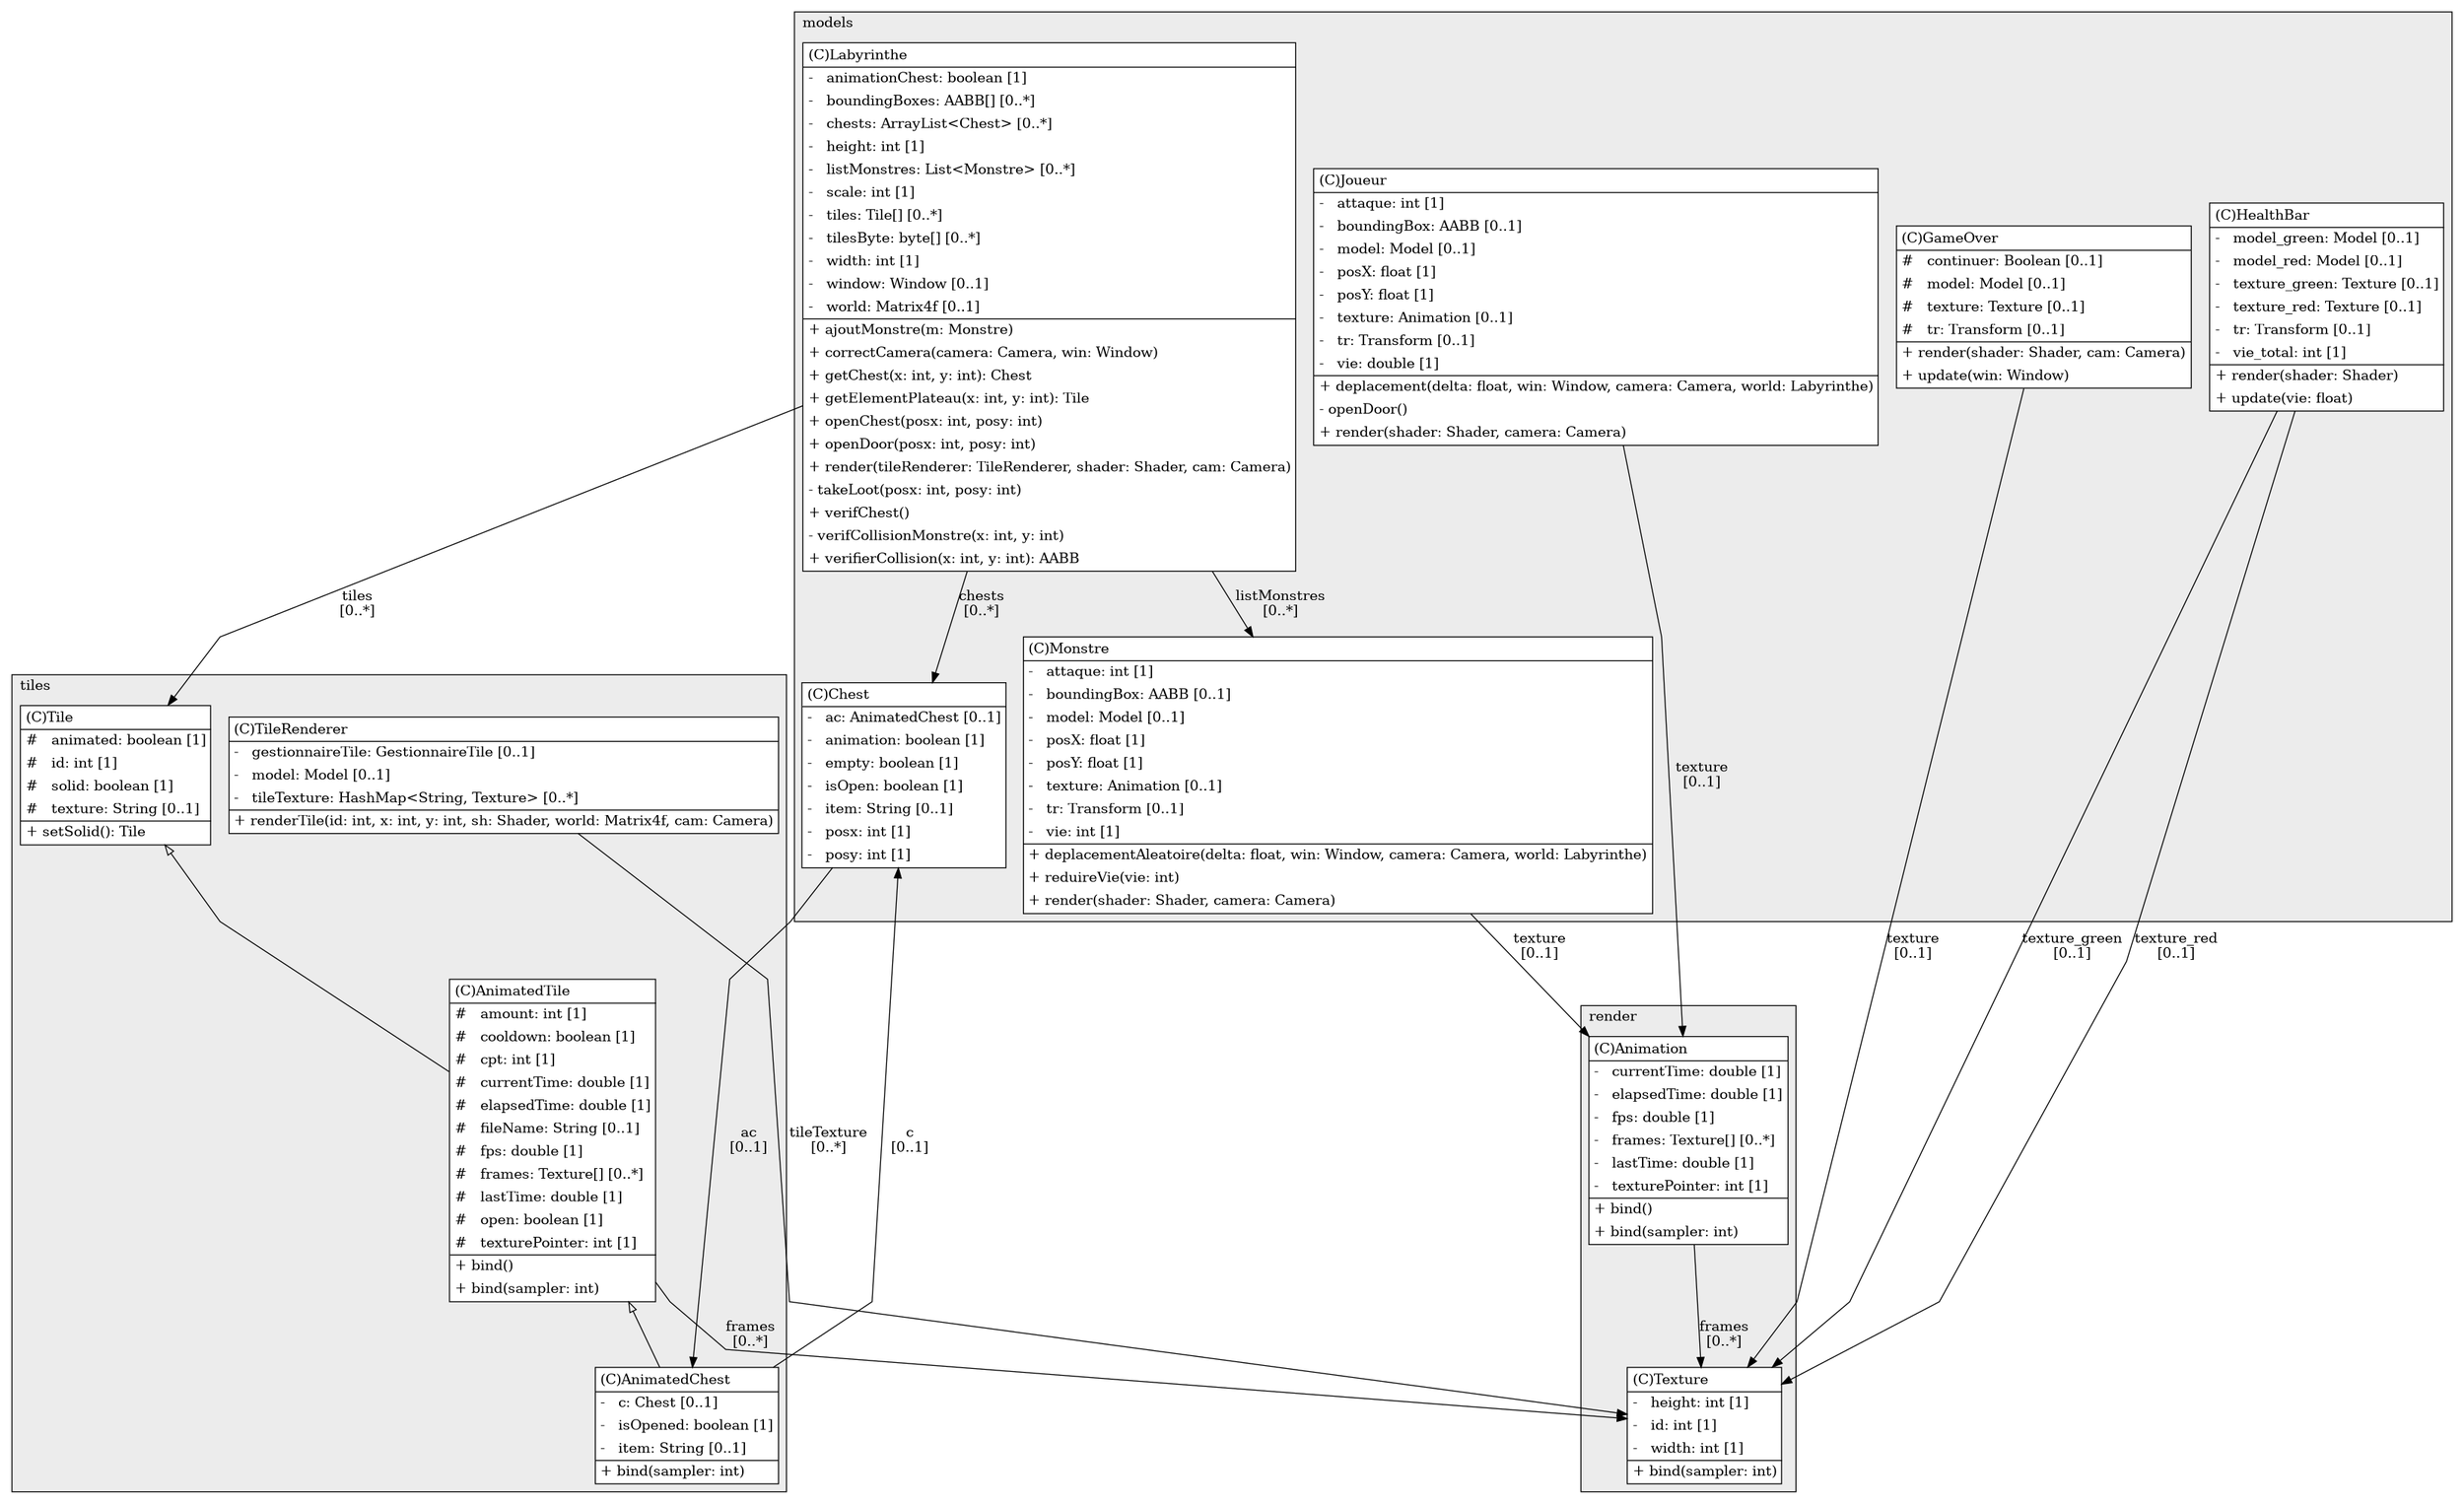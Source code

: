 @startuml

/' diagram meta data start
config=StructureConfiguration;
{
  "projectClassification": {
    "searchMode": "OpenProject", // OpenProject, AllProjects
    "includedProjects": "",
    "pathEndKeywords": "*.impl",
    "isClientPath": "",
    "isClientName": "",
    "isTestPath": "",
    "isTestName": "",
    "isMappingPath": "",
    "isMappingName": "",
    "isDataAccessPath": "",
    "isDataAccessName": "",
    "isDataStructurePath": "",
    "isDataStructureName": "",
    "isInterfaceStructuresPath": "",
    "isInterfaceStructuresName": "",
    "isEntryPointPath": "",
    "isEntryPointName": ""
  },
  "graphRestriction": {
    "classPackageExcludeFilter": "",
    "classPackageIncludeFilter": "",
    "classNameExcludeFilter": "",
    "classNameIncludeFilter": "",
    "methodNameExcludeFilter": "",
    "methodNameIncludeFilter": "",
    "removeByInheritance": "", // inheritance/annotation based filtering is done in a second step
    "removeByAnnotation": "",
    "removeByClassPackage": "", // cleanup the graph after inheritance/annotation based filtering is done
    "removeByClassName": "",
    "cutMappings": false,
    "cutEnum": true,
    "cutTests": true,
    "cutClient": true,
    "cutDataAccess": false,
    "cutInterfaceStructures": false,
    "cutDataStructures": false,
    "cutGetterAndSetter": true,
    "cutConstructors": true
  },
  "graphTraversal": {
    "forwardDepth": 6,
    "backwardDepth": 6,
    "classPackageExcludeFilter": "",
    "classPackageIncludeFilter": "",
    "classNameExcludeFilter": "",
    "classNameIncludeFilter": "",
    "methodNameExcludeFilter": "",
    "methodNameIncludeFilter": "",
    "hideMappings": false,
    "hideDataStructures": false,
    "hidePrivateMethods": true,
    "hideInterfaceCalls": true, // indirection: implementation -> interface (is hidden) -> implementation
    "onlyShowApplicationEntryPoints": false // root node is included
  },
  "details": {
    "aggregation": "GroupByClass", // ByClass, GroupByClass, None
    "showClassGenericTypes": true,
    "showMethods": true,
    "showMethodParameterNames": true,
    "showMethodParameterTypes": true,
    "showMethodReturnType": true,
    "showPackageLevels": 2,
    "showDetailedClassStructure": true
  },
  "rootClass": "render.Texture"
}
diagram meta data end '/



digraph g {
    rankdir="TB"
    splines=polyline
    

'nodes 
subgraph cluster_1068799382 { 
   	label=models
	labeljust=l
	fillcolor="#ececec"
	style=filled
   
   Chest1068799382[
	label=<<TABLE BORDER="1" CELLBORDER="0" CELLPADDING="4" CELLSPACING="0">
<TR><TD ALIGN="LEFT" >(C)Chest</TD></TR>
<HR/>
<TR><TD ALIGN="LEFT" >-   ac: AnimatedChest [0..1]</TD></TR>
<TR><TD ALIGN="LEFT" >-   animation: boolean [1]</TD></TR>
<TR><TD ALIGN="LEFT" >-   empty: boolean [1]</TD></TR>
<TR><TD ALIGN="LEFT" >-   isOpen: boolean [1]</TD></TR>
<TR><TD ALIGN="LEFT" >-   item: String [0..1]</TD></TR>
<TR><TD ALIGN="LEFT" >-   posx: int [1]</TD></TR>
<TR><TD ALIGN="LEFT" >-   posy: int [1]</TD></TR>
</TABLE>>
	style=filled
	margin=0
	shape=plaintext
	fillcolor="#FFFFFF"
];

GameOver1068799382[
	label=<<TABLE BORDER="1" CELLBORDER="0" CELLPADDING="4" CELLSPACING="0">
<TR><TD ALIGN="LEFT" >(C)GameOver</TD></TR>
<HR/>
<TR><TD ALIGN="LEFT" >#   continuer: Boolean [0..1]</TD></TR>
<TR><TD ALIGN="LEFT" >#   model: Model [0..1]</TD></TR>
<TR><TD ALIGN="LEFT" >#   texture: Texture [0..1]</TD></TR>
<TR><TD ALIGN="LEFT" >#   tr: Transform [0..1]</TD></TR>
<HR/>
<TR><TD ALIGN="LEFT" >+ render(shader: Shader, cam: Camera)</TD></TR>
<TR><TD ALIGN="LEFT" >+ update(win: Window)</TD></TR>
</TABLE>>
	style=filled
	margin=0
	shape=plaintext
	fillcolor="#FFFFFF"
];

HealthBar1068799382[
	label=<<TABLE BORDER="1" CELLBORDER="0" CELLPADDING="4" CELLSPACING="0">
<TR><TD ALIGN="LEFT" >(C)HealthBar</TD></TR>
<HR/>
<TR><TD ALIGN="LEFT" >-   model_green: Model [0..1]</TD></TR>
<TR><TD ALIGN="LEFT" >-   model_red: Model [0..1]</TD></TR>
<TR><TD ALIGN="LEFT" >-   texture_green: Texture [0..1]</TD></TR>
<TR><TD ALIGN="LEFT" >-   texture_red: Texture [0..1]</TD></TR>
<TR><TD ALIGN="LEFT" >-   tr: Transform [0..1]</TD></TR>
<TR><TD ALIGN="LEFT" >-   vie_total: int [1]</TD></TR>
<HR/>
<TR><TD ALIGN="LEFT" >+ render(shader: Shader)</TD></TR>
<TR><TD ALIGN="LEFT" >+ update(vie: float)</TD></TR>
</TABLE>>
	style=filled
	margin=0
	shape=plaintext
	fillcolor="#FFFFFF"
];

Joueur1068799382[
	label=<<TABLE BORDER="1" CELLBORDER="0" CELLPADDING="4" CELLSPACING="0">
<TR><TD ALIGN="LEFT" >(C)Joueur</TD></TR>
<HR/>
<TR><TD ALIGN="LEFT" >-   attaque: int [1]</TD></TR>
<TR><TD ALIGN="LEFT" >-   boundingBox: AABB [0..1]</TD></TR>
<TR><TD ALIGN="LEFT" >-   model: Model [0..1]</TD></TR>
<TR><TD ALIGN="LEFT" >-   posX: float [1]</TD></TR>
<TR><TD ALIGN="LEFT" >-   posY: float [1]</TD></TR>
<TR><TD ALIGN="LEFT" >-   texture: Animation [0..1]</TD></TR>
<TR><TD ALIGN="LEFT" >-   tr: Transform [0..1]</TD></TR>
<TR><TD ALIGN="LEFT" >-   vie: double [1]</TD></TR>
<HR/>
<TR><TD ALIGN="LEFT" >+ deplacement(delta: float, win: Window, camera: Camera, world: Labyrinthe)</TD></TR>
<TR><TD ALIGN="LEFT" >- openDoor()</TD></TR>
<TR><TD ALIGN="LEFT" >+ render(shader: Shader, camera: Camera)</TD></TR>
</TABLE>>
	style=filled
	margin=0
	shape=plaintext
	fillcolor="#FFFFFF"
];

Labyrinthe1068799382[
	label=<<TABLE BORDER="1" CELLBORDER="0" CELLPADDING="4" CELLSPACING="0">
<TR><TD ALIGN="LEFT" >(C)Labyrinthe</TD></TR>
<HR/>
<TR><TD ALIGN="LEFT" >-   animationChest: boolean [1]</TD></TR>
<TR><TD ALIGN="LEFT" >-   boundingBoxes: AABB[] [0..*]</TD></TR>
<TR><TD ALIGN="LEFT" >-   chests: ArrayList&lt;Chest&gt; [0..*]</TD></TR>
<TR><TD ALIGN="LEFT" >-   height: int [1]</TD></TR>
<TR><TD ALIGN="LEFT" >-   listMonstres: List&lt;Monstre&gt; [0..*]</TD></TR>
<TR><TD ALIGN="LEFT" >-   scale: int [1]</TD></TR>
<TR><TD ALIGN="LEFT" >-   tiles: Tile[] [0..*]</TD></TR>
<TR><TD ALIGN="LEFT" >-   tilesByte: byte[] [0..*]</TD></TR>
<TR><TD ALIGN="LEFT" >-   width: int [1]</TD></TR>
<TR><TD ALIGN="LEFT" >-   window: Window [0..1]</TD></TR>
<TR><TD ALIGN="LEFT" >-   world: Matrix4f [0..1]</TD></TR>
<HR/>
<TR><TD ALIGN="LEFT" >+ ajoutMonstre(m: Monstre)</TD></TR>
<TR><TD ALIGN="LEFT" >+ correctCamera(camera: Camera, win: Window)</TD></TR>
<TR><TD ALIGN="LEFT" >+ getChest(x: int, y: int): Chest</TD></TR>
<TR><TD ALIGN="LEFT" >+ getElementPlateau(x: int, y: int): Tile</TD></TR>
<TR><TD ALIGN="LEFT" >+ openChest(posx: int, posy: int)</TD></TR>
<TR><TD ALIGN="LEFT" >+ openDoor(posx: int, posy: int)</TD></TR>
<TR><TD ALIGN="LEFT" >+ render(tileRenderer: TileRenderer, shader: Shader, cam: Camera)</TD></TR>
<TR><TD ALIGN="LEFT" >- takeLoot(posx: int, posy: int)</TD></TR>
<TR><TD ALIGN="LEFT" >+ verifChest()</TD></TR>
<TR><TD ALIGN="LEFT" >- verifCollisionMonstre(x: int, y: int)</TD></TR>
<TR><TD ALIGN="LEFT" >+ verifierCollision(x: int, y: int): AABB</TD></TR>
</TABLE>>
	style=filled
	margin=0
	shape=plaintext
	fillcolor="#FFFFFF"
];

Monstre1068799382[
	label=<<TABLE BORDER="1" CELLBORDER="0" CELLPADDING="4" CELLSPACING="0">
<TR><TD ALIGN="LEFT" >(C)Monstre</TD></TR>
<HR/>
<TR><TD ALIGN="LEFT" >-   attaque: int [1]</TD></TR>
<TR><TD ALIGN="LEFT" >-   boundingBox: AABB [0..1]</TD></TR>
<TR><TD ALIGN="LEFT" >-   model: Model [0..1]</TD></TR>
<TR><TD ALIGN="LEFT" >-   posX: float [1]</TD></TR>
<TR><TD ALIGN="LEFT" >-   posY: float [1]</TD></TR>
<TR><TD ALIGN="LEFT" >-   texture: Animation [0..1]</TD></TR>
<TR><TD ALIGN="LEFT" >-   tr: Transform [0..1]</TD></TR>
<TR><TD ALIGN="LEFT" >-   vie: int [1]</TD></TR>
<HR/>
<TR><TD ALIGN="LEFT" >+ deplacementAleatoire(delta: float, win: Window, camera: Camera, world: Labyrinthe)</TD></TR>
<TR><TD ALIGN="LEFT" >+ reduireVie(vie: int)</TD></TR>
<TR><TD ALIGN="LEFT" >+ render(shader: Shader, camera: Camera)</TD></TR>
</TABLE>>
	style=filled
	margin=0
	shape=plaintext
	fillcolor="#FFFFFF"
];
} 

subgraph cluster_110363525 { 
   	label=tiles
	labeljust=l
	fillcolor="#ececec"
	style=filled
   
   AnimatedChest110363525[
	label=<<TABLE BORDER="1" CELLBORDER="0" CELLPADDING="4" CELLSPACING="0">
<TR><TD ALIGN="LEFT" >(C)AnimatedChest</TD></TR>
<HR/>
<TR><TD ALIGN="LEFT" >-   c: Chest [0..1]</TD></TR>
<TR><TD ALIGN="LEFT" >-   isOpened: boolean [1]</TD></TR>
<TR><TD ALIGN="LEFT" >-   item: String [0..1]</TD></TR>
<HR/>
<TR><TD ALIGN="LEFT" >+ bind(sampler: int)</TD></TR>
</TABLE>>
	style=filled
	margin=0
	shape=plaintext
	fillcolor="#FFFFFF"
];

AnimatedTile110363525[
	label=<<TABLE BORDER="1" CELLBORDER="0" CELLPADDING="4" CELLSPACING="0">
<TR><TD ALIGN="LEFT" >(C)AnimatedTile</TD></TR>
<HR/>
<TR><TD ALIGN="LEFT" >#   amount: int [1]</TD></TR>
<TR><TD ALIGN="LEFT" >#   cooldown: boolean [1]</TD></TR>
<TR><TD ALIGN="LEFT" >#   cpt: int [1]</TD></TR>
<TR><TD ALIGN="LEFT" >#   currentTime: double [1]</TD></TR>
<TR><TD ALIGN="LEFT" >#   elapsedTime: double [1]</TD></TR>
<TR><TD ALIGN="LEFT" >#   fileName: String [0..1]</TD></TR>
<TR><TD ALIGN="LEFT" >#   fps: double [1]</TD></TR>
<TR><TD ALIGN="LEFT" >#   frames: Texture[] [0..*]</TD></TR>
<TR><TD ALIGN="LEFT" >#   lastTime: double [1]</TD></TR>
<TR><TD ALIGN="LEFT" >#   open: boolean [1]</TD></TR>
<TR><TD ALIGN="LEFT" >#   texturePointer: int [1]</TD></TR>
<HR/>
<TR><TD ALIGN="LEFT" >+ bind()</TD></TR>
<TR><TD ALIGN="LEFT" >+ bind(sampler: int)</TD></TR>
</TABLE>>
	style=filled
	margin=0
	shape=plaintext
	fillcolor="#FFFFFF"
];

Tile110363525[
	label=<<TABLE BORDER="1" CELLBORDER="0" CELLPADDING="4" CELLSPACING="0">
<TR><TD ALIGN="LEFT" >(C)Tile</TD></TR>
<HR/>
<TR><TD ALIGN="LEFT" >#   animated: boolean [1]</TD></TR>
<TR><TD ALIGN="LEFT" >#   id: int [1]</TD></TR>
<TR><TD ALIGN="LEFT" >#   solid: boolean [1]</TD></TR>
<TR><TD ALIGN="LEFT" >#   texture: String [0..1]</TD></TR>
<HR/>
<TR><TD ALIGN="LEFT" >+ setSolid(): Tile</TD></TR>
</TABLE>>
	style=filled
	margin=0
	shape=plaintext
	fillcolor="#FFFFFF"
];

TileRenderer110363525[
	label=<<TABLE BORDER="1" CELLBORDER="0" CELLPADDING="4" CELLSPACING="0">
<TR><TD ALIGN="LEFT" >(C)TileRenderer</TD></TR>
<HR/>
<TR><TD ALIGN="LEFT" >-   gestionnaireTile: GestionnaireTile [0..1]</TD></TR>
<TR><TD ALIGN="LEFT" >-   model: Model [0..1]</TD></TR>
<TR><TD ALIGN="LEFT" >-   tileTexture: HashMap&lt;String, Texture&gt; [0..*]</TD></TR>
<HR/>
<TR><TD ALIGN="LEFT" >+ renderTile(id: int, x: int, y: int, sh: Shader, world: Matrix4f, cam: Camera)</TD></TR>
</TABLE>>
	style=filled
	margin=0
	shape=plaintext
	fillcolor="#FFFFFF"
];
} 

subgraph cluster_934592106 { 
   	label=render
	labeljust=l
	fillcolor="#ececec"
	style=filled
   
   Animation934592106[
	label=<<TABLE BORDER="1" CELLBORDER="0" CELLPADDING="4" CELLSPACING="0">
<TR><TD ALIGN="LEFT" >(C)Animation</TD></TR>
<HR/>
<TR><TD ALIGN="LEFT" >-   currentTime: double [1]</TD></TR>
<TR><TD ALIGN="LEFT" >-   elapsedTime: double [1]</TD></TR>
<TR><TD ALIGN="LEFT" >-   fps: double [1]</TD></TR>
<TR><TD ALIGN="LEFT" >-   frames: Texture[] [0..*]</TD></TR>
<TR><TD ALIGN="LEFT" >-   lastTime: double [1]</TD></TR>
<TR><TD ALIGN="LEFT" >-   texturePointer: int [1]</TD></TR>
<HR/>
<TR><TD ALIGN="LEFT" >+ bind()</TD></TR>
<TR><TD ALIGN="LEFT" >+ bind(sampler: int)</TD></TR>
</TABLE>>
	style=filled
	margin=0
	shape=plaintext
	fillcolor="#FFFFFF"
];

Texture934592106[
	label=<<TABLE BORDER="1" CELLBORDER="0" CELLPADDING="4" CELLSPACING="0">
<TR><TD ALIGN="LEFT" >(C)Texture</TD></TR>
<HR/>
<TR><TD ALIGN="LEFT" >-   height: int [1]</TD></TR>
<TR><TD ALIGN="LEFT" >-   id: int [1]</TD></TR>
<TR><TD ALIGN="LEFT" >-   width: int [1]</TD></TR>
<HR/>
<TR><TD ALIGN="LEFT" >+ bind(sampler: int)</TD></TR>
</TABLE>>
	style=filled
	margin=0
	shape=plaintext
	fillcolor="#FFFFFF"
];
} 

'edges    
AnimatedChest110363525 -> Chest1068799382[label="c
[0..1]"];
AnimatedTile110363525 -> AnimatedChest110363525[arrowhead=none, arrowtail=empty, dir=both];
AnimatedTile110363525 -> Texture934592106[label="frames
[0..*]"];
Animation934592106 -> Texture934592106[label="frames
[0..*]"];
Chest1068799382 -> AnimatedChest110363525[label="ac
[0..1]"];
GameOver1068799382 -> Texture934592106[label="texture
[0..1]"];
HealthBar1068799382 -> Texture934592106[label="texture_green
[0..1]"];
HealthBar1068799382 -> Texture934592106[label="texture_red
[0..1]"];
Joueur1068799382 -> Animation934592106[label="texture
[0..1]"];
Labyrinthe1068799382 -> Chest1068799382[label="chests
[0..*]"];
Labyrinthe1068799382 -> Monstre1068799382[label="listMonstres
[0..*]"];
Labyrinthe1068799382 -> Tile110363525[label="tiles
[0..*]"];
Monstre1068799382 -> Animation934592106[label="texture
[0..1]"];
Tile110363525 -> AnimatedTile110363525[arrowhead=none, arrowtail=empty, dir=both];
TileRenderer110363525 -> Texture934592106[label="tileTexture
[0..*]"];
    
}
@enduml